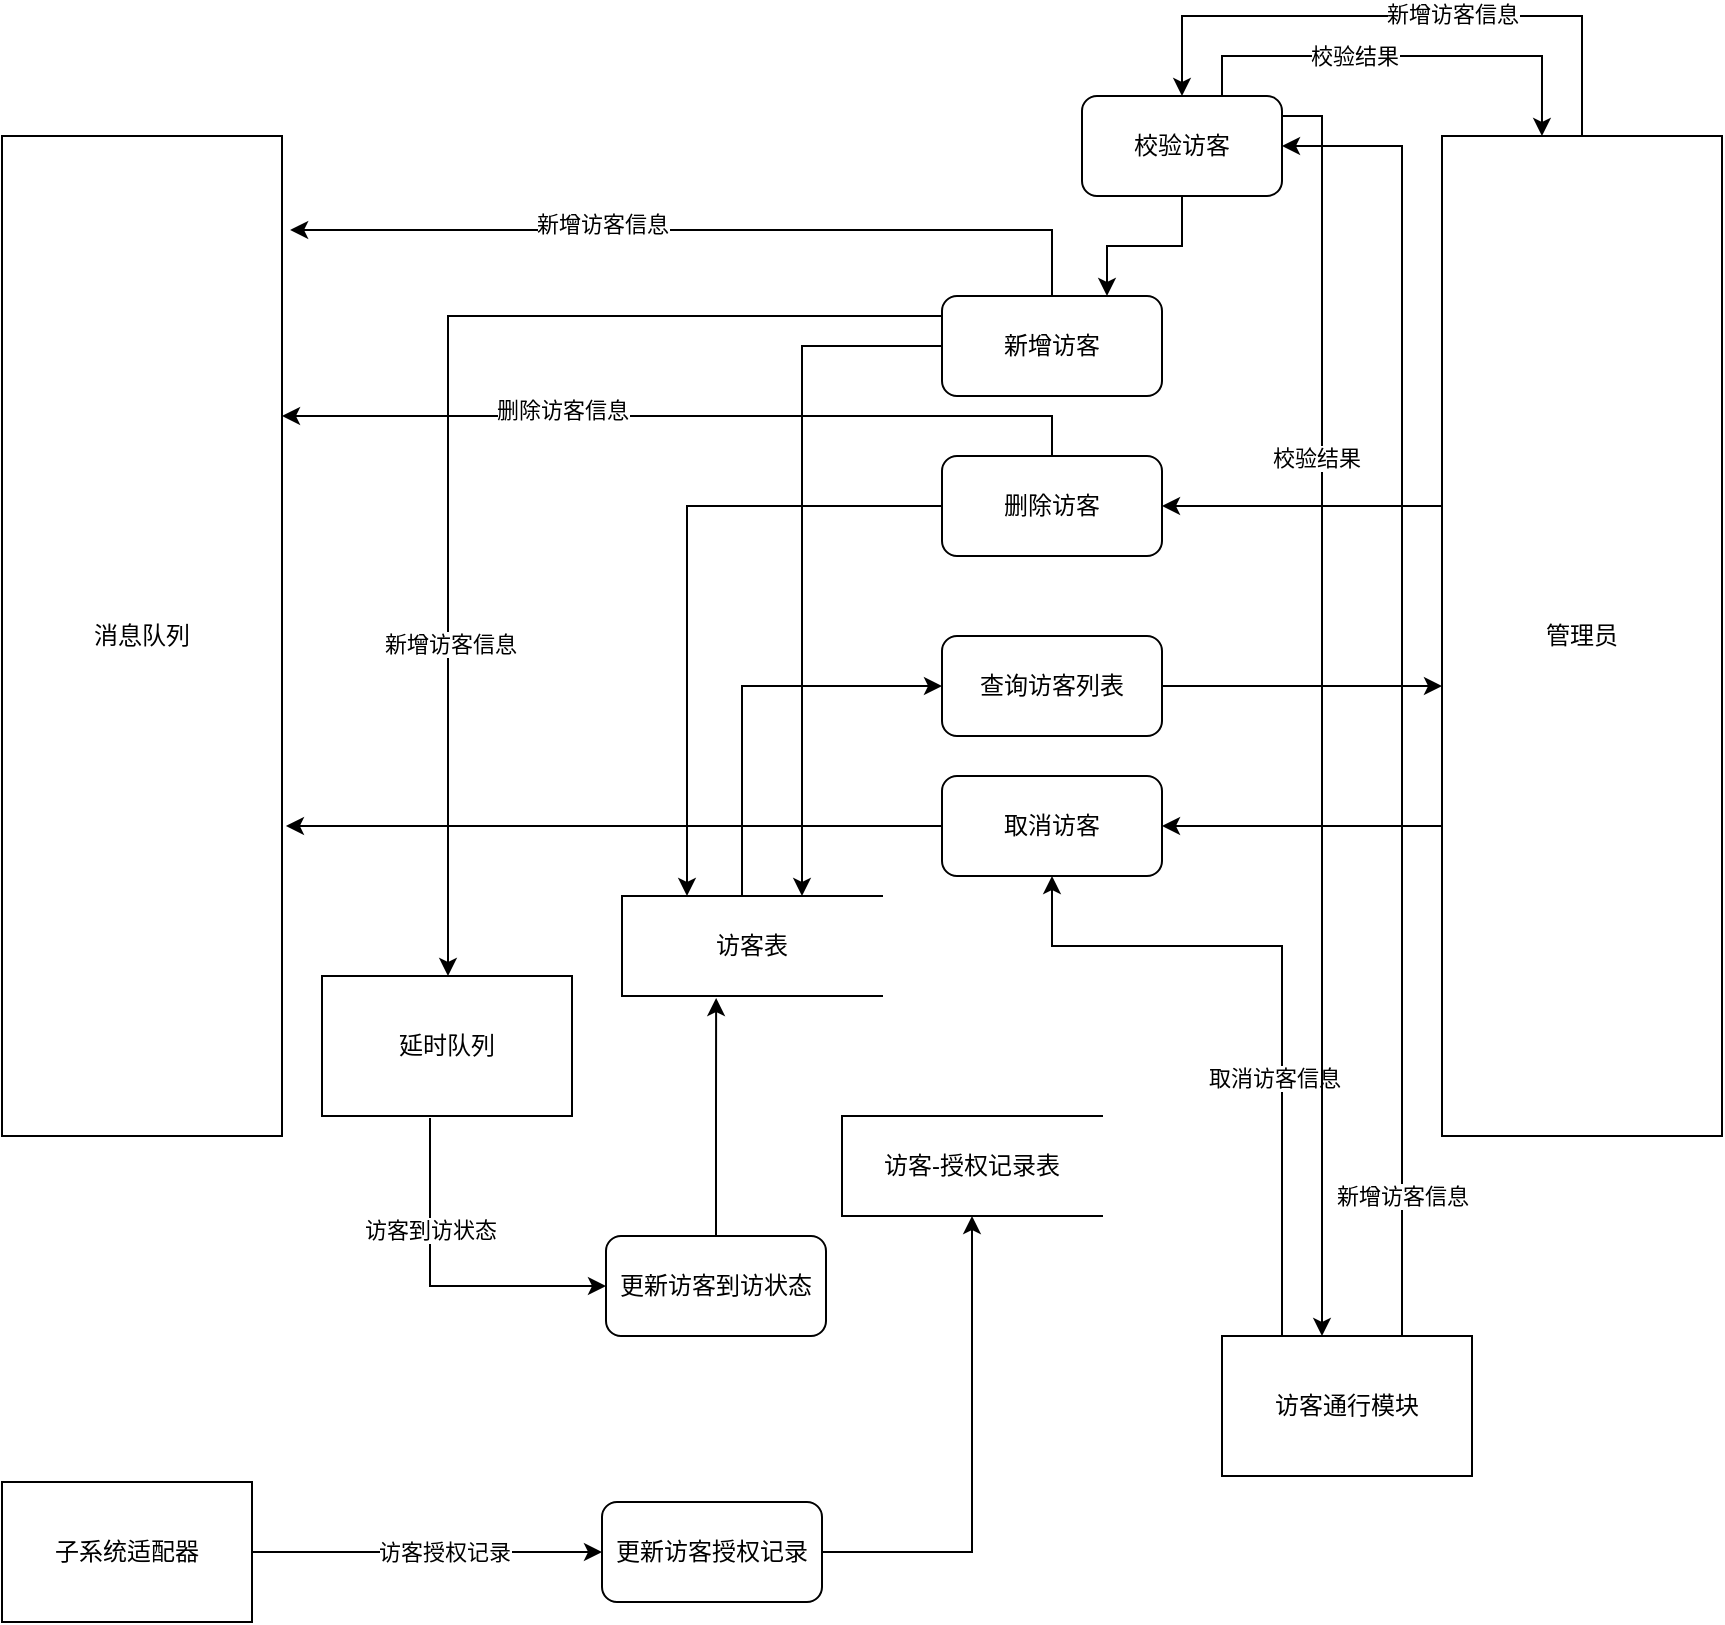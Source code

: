 <mxfile version="24.6.4" type="github">
  <diagram name="第 1 页" id="emYKHJB1NBSYCXd7v77e">
    <mxGraphModel dx="1242" dy="819" grid="1" gridSize="10" guides="1" tooltips="1" connect="1" arrows="1" fold="1" page="1" pageScale="1" pageWidth="1654" pageHeight="2336" math="0" shadow="0">
      <root>
        <mxCell id="0" />
        <mxCell id="1" parent="0" />
        <mxCell id="0phpjLP4zlJQy8E7lRai-10" style="edgeStyle=orthogonalEdgeStyle;rounded=0;orthogonalLoop=1;jettySize=auto;html=1;entryX=0;entryY=0.5;entryDx=0;entryDy=0;" parent="1" source="0phpjLP4zlJQy8E7lRai-1" target="0phpjLP4zlJQy8E7lRai-7" edge="1">
          <mxGeometry relative="1" as="geometry">
            <Array as="points">
              <mxPoint x="540" y="355" />
            </Array>
          </mxGeometry>
        </mxCell>
        <mxCell id="0phpjLP4zlJQy8E7lRai-1" value="访客表" style="shape=partialRectangle;whiteSpace=wrap;html=1;bottom=1;right=1;left=1;top=0;fillColor=none;routingCenterX=-0.5;direction=south;" parent="1" vertex="1">
          <mxGeometry x="480" y="460" width="130" height="50" as="geometry" />
        </mxCell>
        <mxCell id="0phpjLP4zlJQy8E7lRai-2" value="消息队列" style="rounded=0;whiteSpace=wrap;html=1;" parent="1" vertex="1">
          <mxGeometry x="170" y="80" width="140" height="500" as="geometry" />
        </mxCell>
        <mxCell id="0phpjLP4zlJQy8E7lRai-12" style="edgeStyle=orthogonalEdgeStyle;rounded=0;orthogonalLoop=1;jettySize=auto;html=1;entryX=1;entryY=0.5;entryDx=0;entryDy=0;" parent="1" source="0phpjLP4zlJQy8E7lRai-3" target="0phpjLP4zlJQy8E7lRai-5" edge="1">
          <mxGeometry relative="1" as="geometry">
            <Array as="points">
              <mxPoint x="860" y="265" />
              <mxPoint x="860" y="265" />
            </Array>
          </mxGeometry>
        </mxCell>
        <mxCell id="0phpjLP4zlJQy8E7lRai-13" style="edgeStyle=orthogonalEdgeStyle;rounded=0;orthogonalLoop=1;jettySize=auto;html=1;entryX=0.5;entryY=0;entryDx=0;entryDy=0;" parent="1" source="0phpjLP4zlJQy8E7lRai-3" target="qVtAXlUNlhjztxOwP9lv-9" edge="1">
          <mxGeometry relative="1" as="geometry">
            <Array as="points">
              <mxPoint x="960" y="20" />
              <mxPoint x="760" y="20" />
            </Array>
          </mxGeometry>
        </mxCell>
        <mxCell id="qVtAXlUNlhjztxOwP9lv-11" value="新增访客信息" style="edgeLabel;html=1;align=center;verticalAlign=middle;resizable=0;points=[];" parent="0phpjLP4zlJQy8E7lRai-13" vertex="1" connectable="0">
          <mxGeometry x="-0.168" y="-1" relative="1" as="geometry">
            <mxPoint as="offset" />
          </mxGeometry>
        </mxCell>
        <mxCell id="0A7oqAdJbyhDDZPTeTei-2" style="edgeStyle=orthogonalEdgeStyle;rounded=0;orthogonalLoop=1;jettySize=auto;html=1;entryX=1;entryY=0.5;entryDx=0;entryDy=0;" parent="1" source="0phpjLP4zlJQy8E7lRai-3" target="0A7oqAdJbyhDDZPTeTei-1" edge="1">
          <mxGeometry relative="1" as="geometry">
            <Array as="points">
              <mxPoint x="860" y="425" />
              <mxPoint x="860" y="425" />
            </Array>
          </mxGeometry>
        </mxCell>
        <mxCell id="0phpjLP4zlJQy8E7lRai-3" value="管理员" style="rounded=0;whiteSpace=wrap;html=1;" parent="1" vertex="1">
          <mxGeometry x="890" y="80" width="140" height="500" as="geometry" />
        </mxCell>
        <mxCell id="0phpjLP4zlJQy8E7lRai-15" style="edgeStyle=orthogonalEdgeStyle;rounded=0;orthogonalLoop=1;jettySize=auto;html=1;entryX=0;entryY=0.75;entryDx=0;entryDy=0;" parent="1" source="0phpjLP4zlJQy8E7lRai-5" target="0phpjLP4zlJQy8E7lRai-1" edge="1">
          <mxGeometry relative="1" as="geometry" />
        </mxCell>
        <mxCell id="0phpjLP4zlJQy8E7lRai-5" value="删除访客" style="rounded=1;whiteSpace=wrap;html=1;" parent="1" vertex="1">
          <mxGeometry x="640" y="240" width="110" height="50" as="geometry" />
        </mxCell>
        <mxCell id="0phpjLP4zlJQy8E7lRai-14" style="edgeStyle=orthogonalEdgeStyle;rounded=0;orthogonalLoop=1;jettySize=auto;html=1;" parent="1" source="0phpjLP4zlJQy8E7lRai-6" target="0phpjLP4zlJQy8E7lRai-1" edge="1">
          <mxGeometry relative="1" as="geometry">
            <Array as="points">
              <mxPoint x="570" y="185" />
            </Array>
          </mxGeometry>
        </mxCell>
        <mxCell id="KNgRye7F1tS_ezLC6Gzn-5" style="edgeStyle=orthogonalEdgeStyle;rounded=0;orthogonalLoop=1;jettySize=auto;html=1;" edge="1" parent="1" source="0phpjLP4zlJQy8E7lRai-6" target="qVtAXlUNlhjztxOwP9lv-15">
          <mxGeometry relative="1" as="geometry">
            <Array as="points">
              <mxPoint x="393" y="170" />
            </Array>
          </mxGeometry>
        </mxCell>
        <mxCell id="KNgRye7F1tS_ezLC6Gzn-6" value="新增访客信息" style="edgeLabel;html=1;align=center;verticalAlign=middle;resizable=0;points=[];" vertex="1" connectable="0" parent="KNgRye7F1tS_ezLC6Gzn-5">
          <mxGeometry x="0.425" y="1" relative="1" as="geometry">
            <mxPoint as="offset" />
          </mxGeometry>
        </mxCell>
        <mxCell id="0phpjLP4zlJQy8E7lRai-6" value="新增访客" style="rounded=1;whiteSpace=wrap;html=1;" parent="1" vertex="1">
          <mxGeometry x="640" y="160" width="110" height="50" as="geometry" />
        </mxCell>
        <mxCell id="0phpjLP4zlJQy8E7lRai-11" style="edgeStyle=orthogonalEdgeStyle;rounded=0;orthogonalLoop=1;jettySize=auto;html=1;" parent="1" source="0phpjLP4zlJQy8E7lRai-7" target="0phpjLP4zlJQy8E7lRai-3" edge="1">
          <mxGeometry relative="1" as="geometry">
            <Array as="points">
              <mxPoint x="860" y="355" />
              <mxPoint x="860" y="355" />
            </Array>
          </mxGeometry>
        </mxCell>
        <mxCell id="0phpjLP4zlJQy8E7lRai-7" value="查询访客列表" style="rounded=1;whiteSpace=wrap;html=1;" parent="1" vertex="1">
          <mxGeometry x="640" y="330" width="110" height="50" as="geometry" />
        </mxCell>
        <mxCell id="0phpjLP4zlJQy8E7lRai-16" style="edgeStyle=orthogonalEdgeStyle;rounded=0;orthogonalLoop=1;jettySize=auto;html=1;entryX=1.029;entryY=0.094;entryDx=0;entryDy=0;entryPerimeter=0;" parent="1" source="0phpjLP4zlJQy8E7lRai-6" target="0phpjLP4zlJQy8E7lRai-2" edge="1">
          <mxGeometry relative="1" as="geometry">
            <Array as="points">
              <mxPoint x="695" y="127" />
            </Array>
          </mxGeometry>
        </mxCell>
        <mxCell id="0phpjLP4zlJQy8E7lRai-18" value="新增访客信息" style="edgeLabel;html=1;align=center;verticalAlign=middle;resizable=0;points=[];" parent="0phpjLP4zlJQy8E7lRai-16" vertex="1" connectable="0">
          <mxGeometry x="0.387" y="-3" relative="1" as="geometry">
            <mxPoint x="29" as="offset" />
          </mxGeometry>
        </mxCell>
        <mxCell id="0phpjLP4zlJQy8E7lRai-17" style="edgeStyle=orthogonalEdgeStyle;rounded=0;orthogonalLoop=1;jettySize=auto;html=1;" parent="1" source="0phpjLP4zlJQy8E7lRai-5" edge="1">
          <mxGeometry relative="1" as="geometry">
            <mxPoint x="310" y="220" as="targetPoint" />
            <Array as="points">
              <mxPoint x="695" y="220" />
              <mxPoint x="310" y="220" />
            </Array>
          </mxGeometry>
        </mxCell>
        <mxCell id="0phpjLP4zlJQy8E7lRai-19" value="删除访客信息" style="edgeLabel;html=1;align=center;verticalAlign=middle;resizable=0;points=[];" parent="0phpjLP4zlJQy8E7lRai-17" vertex="1" connectable="0">
          <mxGeometry x="0.57" y="-3" relative="1" as="geometry">
            <mxPoint x="53" as="offset" />
          </mxGeometry>
        </mxCell>
        <mxCell id="0A7oqAdJbyhDDZPTeTei-1" value="取消访客" style="rounded=1;whiteSpace=wrap;html=1;" parent="1" vertex="1">
          <mxGeometry x="640" y="400" width="110" height="50" as="geometry" />
        </mxCell>
        <mxCell id="0A7oqAdJbyhDDZPTeTei-5" style="edgeStyle=orthogonalEdgeStyle;rounded=0;orthogonalLoop=1;jettySize=auto;html=1;entryX=1.014;entryY=0.69;entryDx=0;entryDy=0;entryPerimeter=0;" parent="1" source="0A7oqAdJbyhDDZPTeTei-1" target="0phpjLP4zlJQy8E7lRai-2" edge="1">
          <mxGeometry relative="1" as="geometry" />
        </mxCell>
        <mxCell id="6EpYckCnXORw8MfI2EPD-3" style="edgeStyle=orthogonalEdgeStyle;rounded=0;orthogonalLoop=1;jettySize=auto;html=1;entryX=0;entryY=0.5;entryDx=0;entryDy=0;" parent="1" source="abeHshuv27DSIOBXUmLj-2" target="6EpYckCnXORw8MfI2EPD-2" edge="1">
          <mxGeometry relative="1" as="geometry" />
        </mxCell>
        <mxCell id="6EpYckCnXORw8MfI2EPD-5" value="访客授权记录" style="edgeLabel;html=1;align=center;verticalAlign=middle;resizable=0;points=[];" parent="6EpYckCnXORw8MfI2EPD-3" vertex="1" connectable="0">
          <mxGeometry x="-0.287" y="-4" relative="1" as="geometry">
            <mxPoint x="33" y="-4" as="offset" />
          </mxGeometry>
        </mxCell>
        <mxCell id="abeHshuv27DSIOBXUmLj-2" value="子系统适配器" style="rounded=0;whiteSpace=wrap;html=1;" parent="1" vertex="1">
          <mxGeometry x="170" y="753" width="125" height="70" as="geometry" />
        </mxCell>
        <mxCell id="qVtAXlUNlhjztxOwP9lv-2" style="edgeStyle=orthogonalEdgeStyle;rounded=0;orthogonalLoop=1;jettySize=auto;html=1;entryX=1;entryY=0.5;entryDx=0;entryDy=0;" parent="1" source="qVtAXlUNlhjztxOwP9lv-1" target="qVtAXlUNlhjztxOwP9lv-9" edge="1">
          <mxGeometry relative="1" as="geometry">
            <Array as="points">
              <mxPoint x="870" y="85" />
            </Array>
          </mxGeometry>
        </mxCell>
        <mxCell id="qVtAXlUNlhjztxOwP9lv-8" value="新增访客信息" style="edgeLabel;html=1;align=center;verticalAlign=middle;resizable=0;points=[];" parent="qVtAXlUNlhjztxOwP9lv-2" vertex="1" connectable="0">
          <mxGeometry x="-0.261" relative="1" as="geometry">
            <mxPoint y="172" as="offset" />
          </mxGeometry>
        </mxCell>
        <mxCell id="qVtAXlUNlhjztxOwP9lv-3" style="edgeStyle=orthogonalEdgeStyle;rounded=0;orthogonalLoop=1;jettySize=auto;html=1;" parent="1" source="qVtAXlUNlhjztxOwP9lv-1" target="0A7oqAdJbyhDDZPTeTei-1" edge="1">
          <mxGeometry relative="1" as="geometry">
            <Array as="points">
              <mxPoint x="810" y="485" />
              <mxPoint x="695" y="485" />
            </Array>
          </mxGeometry>
        </mxCell>
        <mxCell id="qVtAXlUNlhjztxOwP9lv-6" value="取消访客信息" style="edgeLabel;html=1;align=center;verticalAlign=middle;resizable=0;points=[];" parent="qVtAXlUNlhjztxOwP9lv-3" vertex="1" connectable="0">
          <mxGeometry x="-0.252" y="4" relative="1" as="geometry">
            <mxPoint as="offset" />
          </mxGeometry>
        </mxCell>
        <mxCell id="qVtAXlUNlhjztxOwP9lv-1" value="访客通行模块" style="rounded=0;whiteSpace=wrap;html=1;" parent="1" vertex="1">
          <mxGeometry x="780" y="680" width="125" height="70" as="geometry" />
        </mxCell>
        <mxCell id="qVtAXlUNlhjztxOwP9lv-10" style="edgeStyle=orthogonalEdgeStyle;rounded=0;orthogonalLoop=1;jettySize=auto;html=1;entryX=0.75;entryY=0;entryDx=0;entryDy=0;" parent="1" source="qVtAXlUNlhjztxOwP9lv-9" target="0phpjLP4zlJQy8E7lRai-6" edge="1">
          <mxGeometry relative="1" as="geometry" />
        </mxCell>
        <mxCell id="KNgRye7F1tS_ezLC6Gzn-2" style="edgeStyle=orthogonalEdgeStyle;rounded=0;orthogonalLoop=1;jettySize=auto;html=1;" edge="1" parent="1" source="qVtAXlUNlhjztxOwP9lv-9" target="qVtAXlUNlhjztxOwP9lv-1">
          <mxGeometry relative="1" as="geometry">
            <Array as="points">
              <mxPoint x="830" y="70" />
            </Array>
          </mxGeometry>
        </mxCell>
        <mxCell id="KNgRye7F1tS_ezLC6Gzn-3" value="校验结果" style="edgeLabel;html=1;align=center;verticalAlign=middle;resizable=0;points=[];" vertex="1" connectable="0" parent="KNgRye7F1tS_ezLC6Gzn-2">
          <mxGeometry x="-0.394" y="-2" relative="1" as="geometry">
            <mxPoint x="-1" as="offset" />
          </mxGeometry>
        </mxCell>
        <mxCell id="qVtAXlUNlhjztxOwP9lv-9" value="校验访客" style="rounded=1;whiteSpace=wrap;html=1;" parent="1" vertex="1">
          <mxGeometry x="710" y="60" width="100" height="50" as="geometry" />
        </mxCell>
        <mxCell id="qVtAXlUNlhjztxOwP9lv-12" value="访客-授权记录表" style="shape=partialRectangle;whiteSpace=wrap;html=1;bottom=1;right=1;left=1;top=0;fillColor=none;routingCenterX=-0.5;direction=south;" parent="1" vertex="1">
          <mxGeometry x="590" y="570" width="130" height="50" as="geometry" />
        </mxCell>
        <mxCell id="KNgRye7F1tS_ezLC6Gzn-8" style="edgeStyle=orthogonalEdgeStyle;rounded=0;orthogonalLoop=1;jettySize=auto;html=1;entryX=0;entryY=0.5;entryDx=0;entryDy=0;exitX=0.432;exitY=1.014;exitDx=0;exitDy=0;exitPerimeter=0;" edge="1" parent="1" source="qVtAXlUNlhjztxOwP9lv-15" target="6EpYckCnXORw8MfI2EPD-6">
          <mxGeometry relative="1" as="geometry" />
        </mxCell>
        <mxCell id="KNgRye7F1tS_ezLC6Gzn-9" value="访客到访状态" style="edgeLabel;html=1;align=center;verticalAlign=middle;resizable=0;points=[];" vertex="1" connectable="0" parent="KNgRye7F1tS_ezLC6Gzn-8">
          <mxGeometry x="-0.349" relative="1" as="geometry">
            <mxPoint as="offset" />
          </mxGeometry>
        </mxCell>
        <mxCell id="qVtAXlUNlhjztxOwP9lv-15" value="延时队列" style="rounded=0;whiteSpace=wrap;html=1;" parent="1" vertex="1">
          <mxGeometry x="330" y="500" width="125" height="70" as="geometry" />
        </mxCell>
        <mxCell id="6EpYckCnXORw8MfI2EPD-4" style="edgeStyle=orthogonalEdgeStyle;rounded=0;orthogonalLoop=1;jettySize=auto;html=1;" parent="1" source="6EpYckCnXORw8MfI2EPD-2" target="qVtAXlUNlhjztxOwP9lv-12" edge="1">
          <mxGeometry relative="1" as="geometry" />
        </mxCell>
        <mxCell id="6EpYckCnXORw8MfI2EPD-2" value="更新访客授权记录" style="rounded=1;whiteSpace=wrap;html=1;" parent="1" vertex="1">
          <mxGeometry x="470" y="763" width="110" height="50" as="geometry" />
        </mxCell>
        <mxCell id="6EpYckCnXORw8MfI2EPD-6" value="更新访客到访状态" style="rounded=1;whiteSpace=wrap;html=1;" parent="1" vertex="1">
          <mxGeometry x="472" y="630" width="110" height="50" as="geometry" />
        </mxCell>
        <mxCell id="6EpYckCnXORw8MfI2EPD-8" style="edgeStyle=orthogonalEdgeStyle;rounded=0;orthogonalLoop=1;jettySize=auto;html=1;entryX=1.02;entryY=0.638;entryDx=0;entryDy=0;entryPerimeter=0;" parent="1" source="6EpYckCnXORw8MfI2EPD-6" target="0phpjLP4zlJQy8E7lRai-1" edge="1">
          <mxGeometry relative="1" as="geometry" />
        </mxCell>
        <mxCell id="KNgRye7F1tS_ezLC6Gzn-1" style="edgeStyle=orthogonalEdgeStyle;rounded=0;orthogonalLoop=1;jettySize=auto;html=1;entryX=0.357;entryY=0;entryDx=0;entryDy=0;entryPerimeter=0;" edge="1" parent="1" source="qVtAXlUNlhjztxOwP9lv-9" target="0phpjLP4zlJQy8E7lRai-3">
          <mxGeometry relative="1" as="geometry">
            <Array as="points">
              <mxPoint x="780" y="40" />
              <mxPoint x="940" y="40" />
            </Array>
          </mxGeometry>
        </mxCell>
        <mxCell id="KNgRye7F1tS_ezLC6Gzn-4" value="校验结果" style="edgeLabel;html=1;align=center;verticalAlign=middle;resizable=0;points=[];" vertex="1" connectable="0" parent="KNgRye7F1tS_ezLC6Gzn-1">
          <mxGeometry x="-0.218" relative="1" as="geometry">
            <mxPoint as="offset" />
          </mxGeometry>
        </mxCell>
      </root>
    </mxGraphModel>
  </diagram>
</mxfile>
